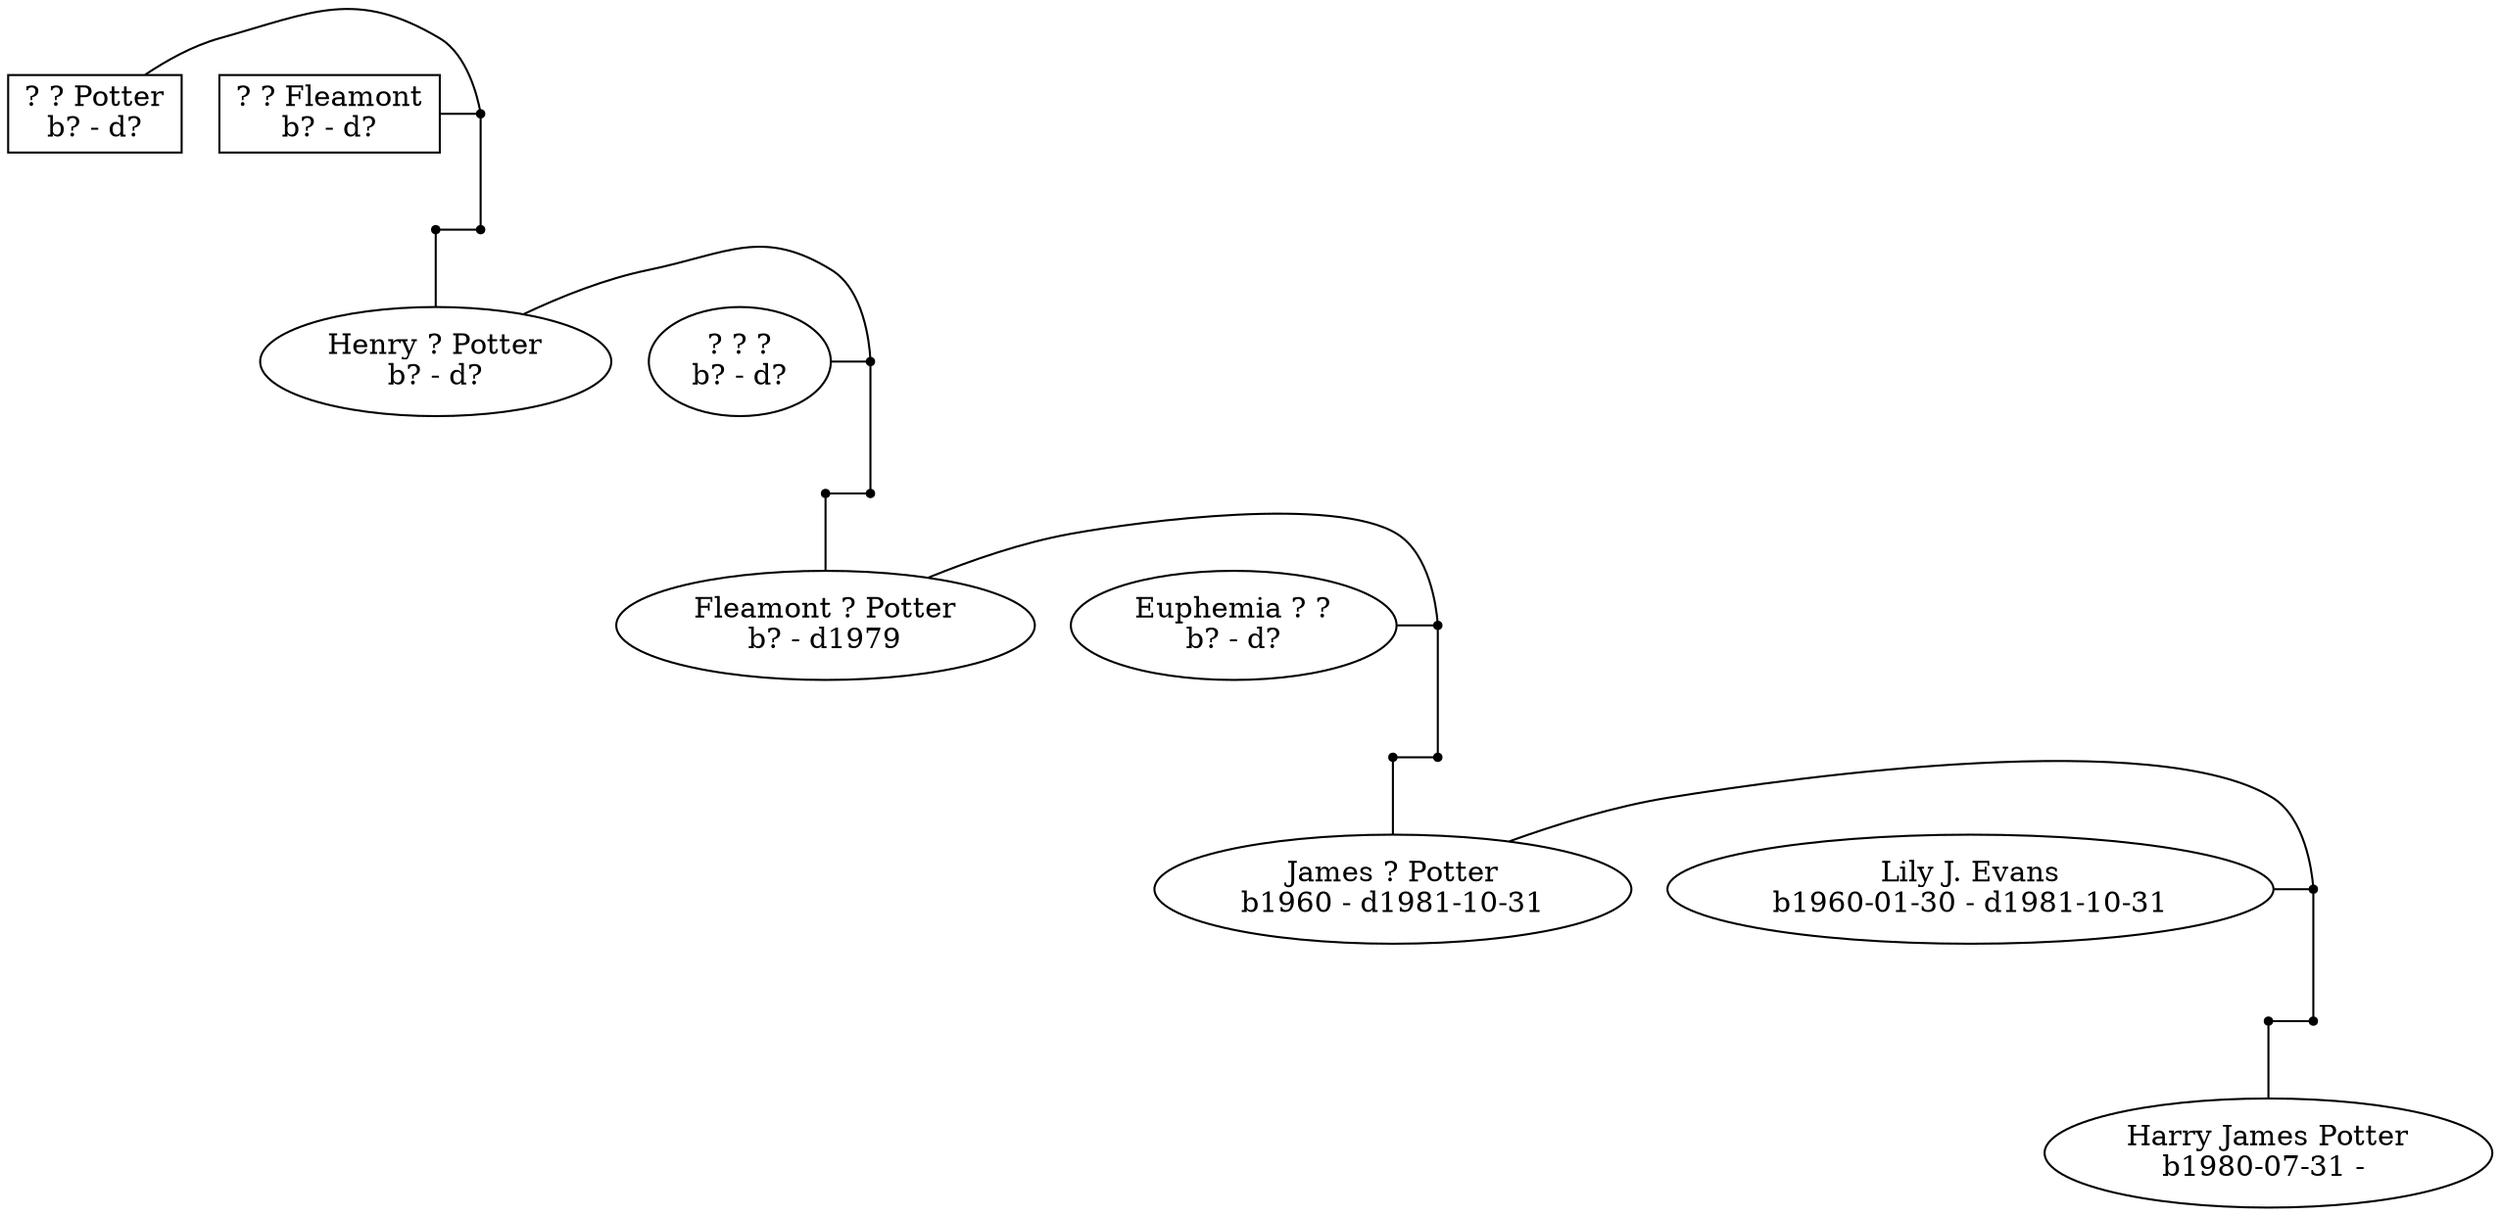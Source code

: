 digraph Potters { 
	subgraph Generation0 {
		rank = same;
		Q1P [label="? ? Potter\nb? - d?", shape=box];
		Q2F [label="? ? Fleamont\nb? - d?", shape=box];
		Q1PandQ2F [shape = point];
		Q1P -> Q1PandQ2F [dir=none];
		Q2F -> Q1PandQ2F [dir=none];
	}

	subgraph Generation0C {
		rank = same;
		Q1PaQ2Fc [shape = point];
		H1PG0C [shape = point];
		H1PG0C -> Q1PaQ2Fc [dir = none];
	}
	Q1PandQ2F -> Q1PaQ2Fc [dir = none];

	subgraph Generation1 {
		rank = same;
		H1P [label="Henry ? Potter\nb? - d?"];
		Q3Q [label="? ? ?\nb? - d?"];
		H1PaQ3Q [shape = point];
		H1P -> H1PaQ3Q [dir = none];
		Q3Q -> H1PaQ3Q [dir = none];
	}
	H1PG0C -> H1P [dir=none];

	subgraph Generation1C {
		rank = same;
		H1PaQ3Qc [shape = point];
		F1PC [shape = point];  
		F1PC -> H1PaQ3Qc [dir = none];
	}
	H1PaQ3Q -> H1PaQ3Qc [dir = none];

	subgraph Generation2 {
		rank = same;
		F1P [label="Fleamont ? Potter\nb? - d1979"];
		E1Q [label="Euphemia ? ?\nb? - d?"];
		F1PaE1Q [shape = point];
		F1P -> F1PaE1Q [dir = none];
		E1Q -> F1PaE1Q [dir = none];
	}
	F1PC -> F1P [dir=none];

	subgraph Generation2C {
		rank = same;
		F1PaE1Qc [shape = point];
		J1PC [shape = point];
		J1PC -> F1PaE1Qc [dir=none];
	}
	F1PaE1Q -> F1PaE1Qc [dir=none];

	subgraph Generation3 {
		rank = same;
		J1P [label="James ? Potter\nb1960 - d1981-10-31"];
		LJE [label="Lily J. Evans\nb1960-01-30 - d1981-10-31"];
		J1PaLJE [shape = point];
		J1P -> J1PaLJE [dir=none];
		LJE -> J1PaLJE [dir=none];
	}
	J1PC -> J1P [dir=none];

	subgraph Generation3C {
		rank = same;
		J1PaLJEc [shape = point];
		HJPc [shape=point];
		HJPc -> J1PaLJEc [dir=none];
	}
	J1PaLJE -> J1PaLJEc [dir=none];

	subgraph Generation4 {
		rank = same;
		HJP [label="Harry James Potter\nb1980-07-31 - "];
	}
	HJPc -> HJP [dir=none];
}
